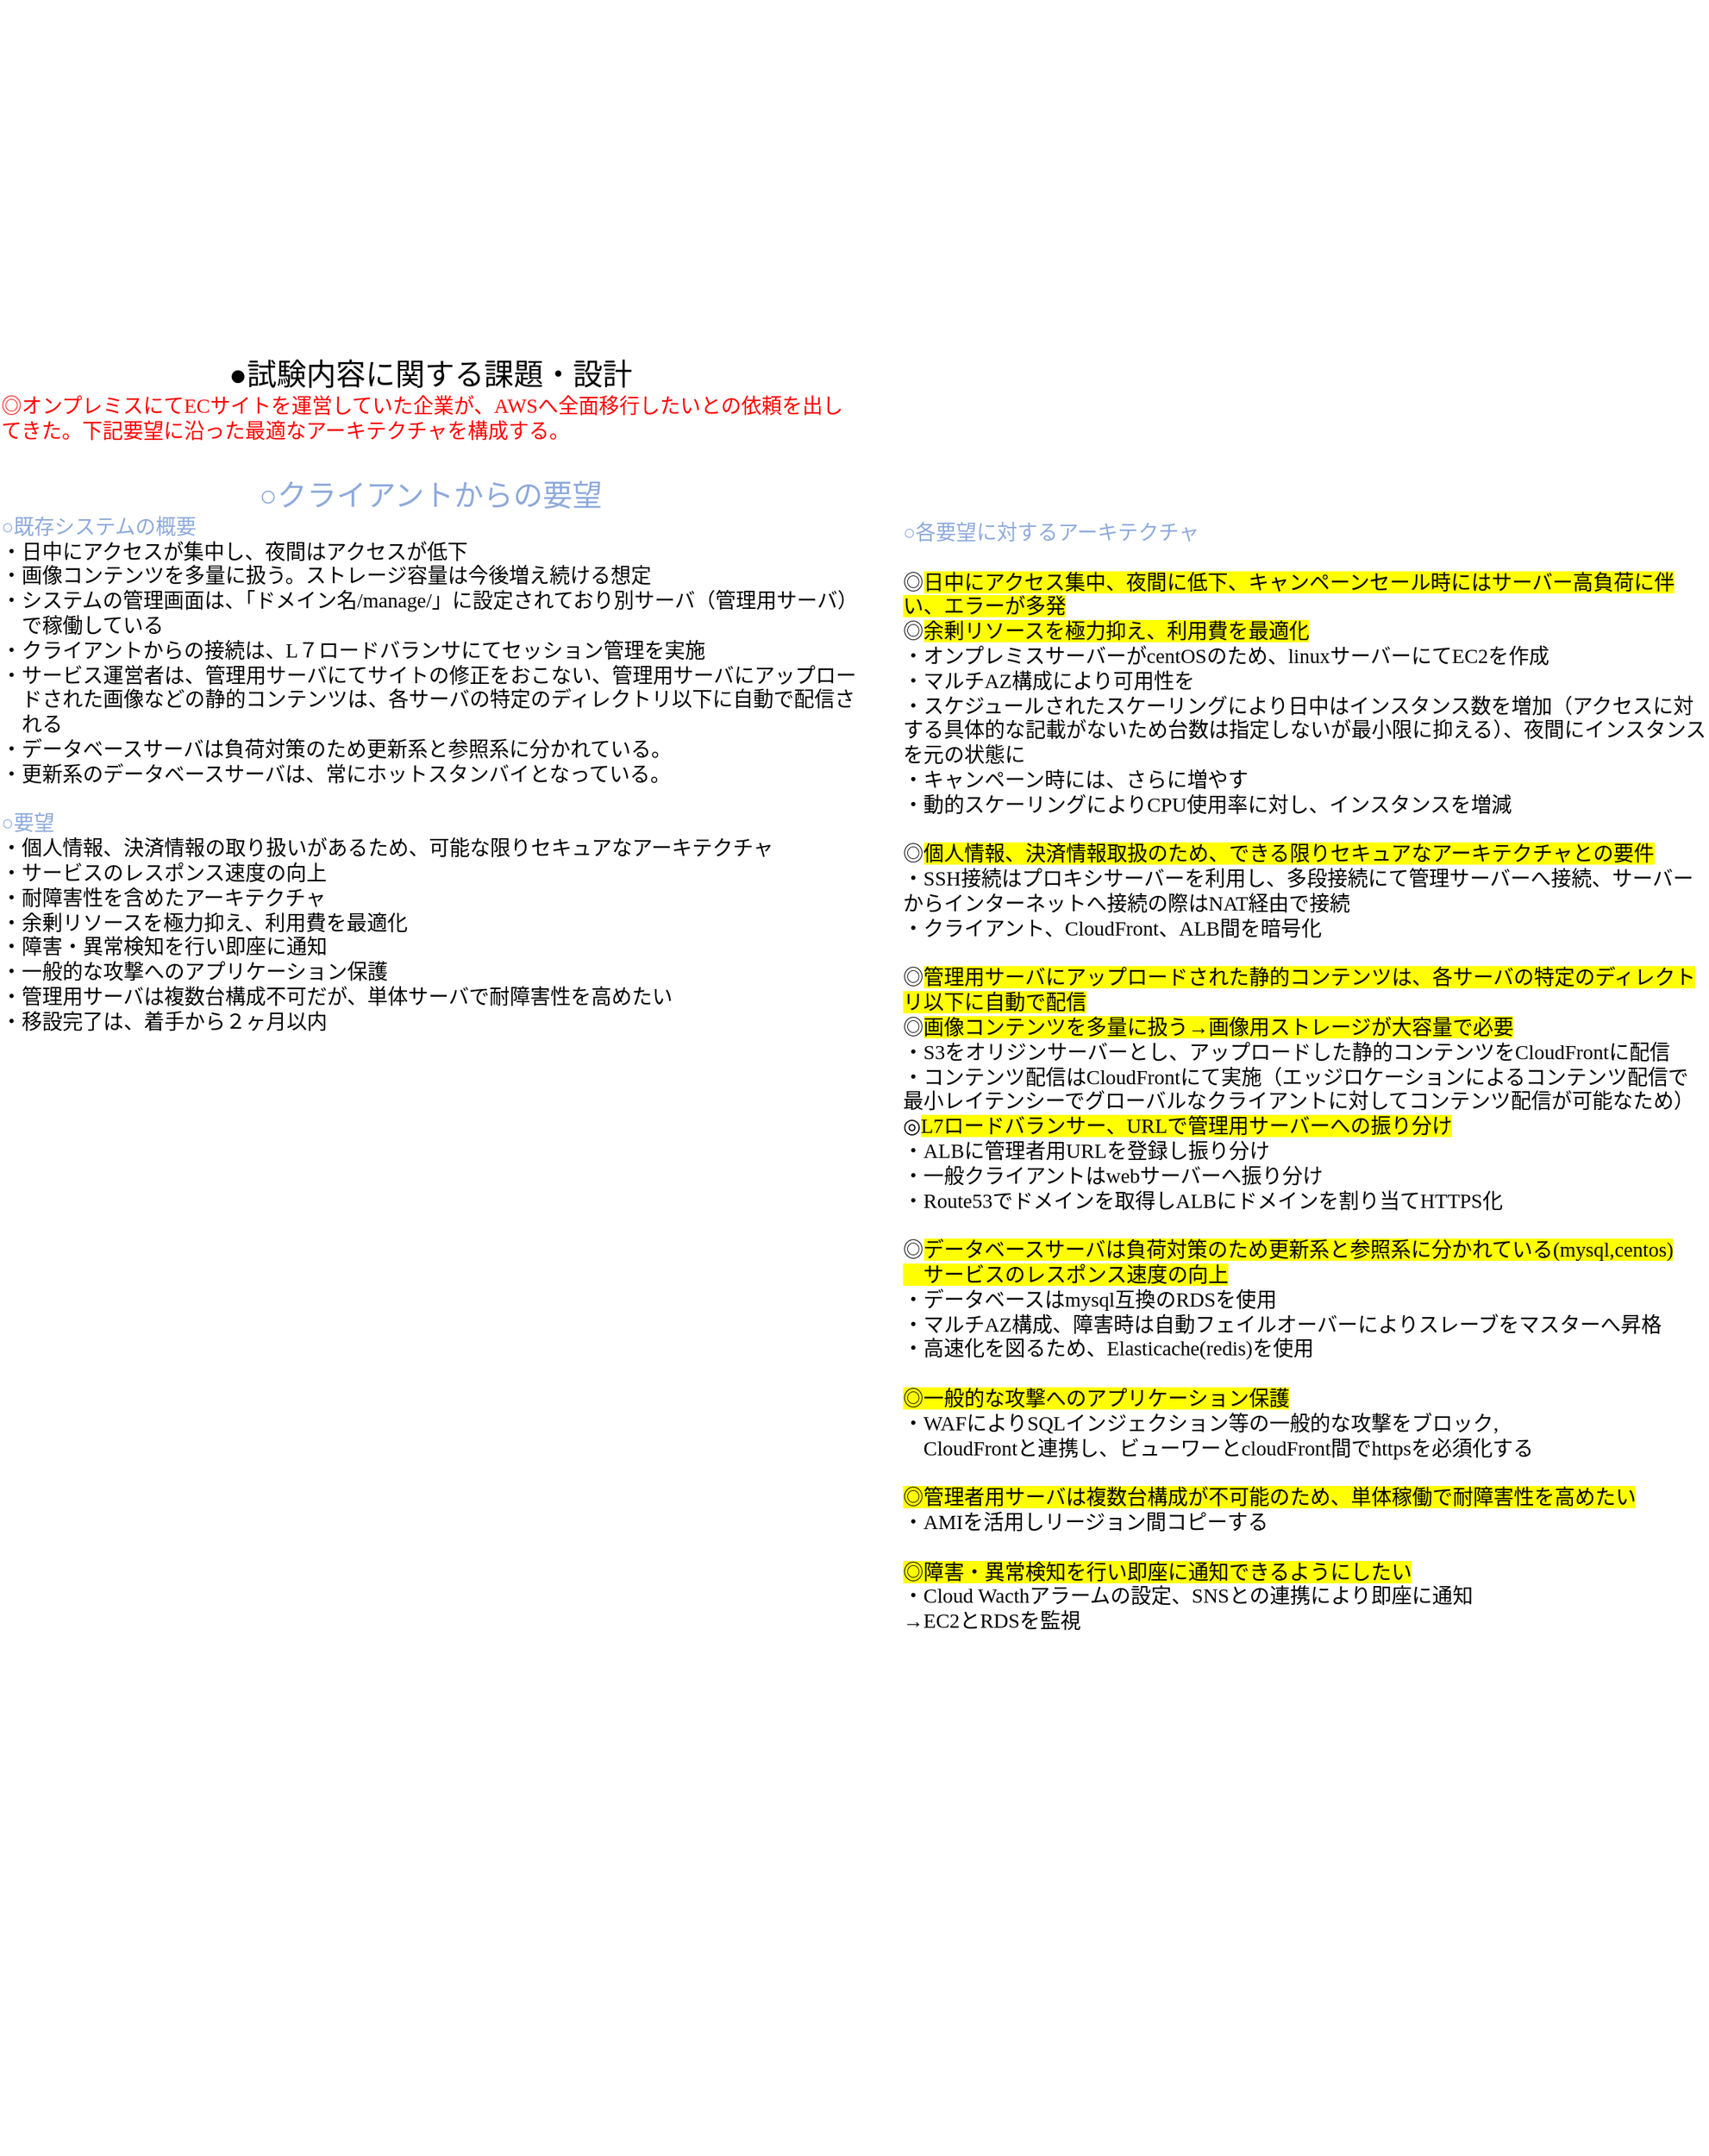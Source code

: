 <mxfile version="20.2.4" type="github">
  <diagram id="kHfTxe5b0bxNyNZ3HCPR" name="ページ1">
    <mxGraphModel dx="1186" dy="2268" grid="0" gridSize="10" guides="1" tooltips="1" connect="1" arrows="1" fold="1" page="1" pageScale="1" pageWidth="1169" pageHeight="827" math="0" shadow="0">
      <root>
        <mxCell id="0" />
        <mxCell id="1" parent="0" />
        <mxCell id="QkEKCxByCvUAj2B9YuyN-1" value="&lt;p style=&quot;margin: 0mm; font-size: 10.5pt; font-family: 游明朝, serif;&quot; align=&quot;center&quot; class=&quot;MsoNormal&quot;&gt;&lt;span style=&quot;font-size: 16pt;&quot;&gt;●試験内容に関する課題・設計&lt;span lang=&quot;EN-US&quot;&gt;&lt;/span&gt;&lt;/span&gt;&lt;/p&gt;&lt;p style=&quot;margin: 0mm; text-align: left; font-size: 10.5pt; font-family: 游明朝, serif;&quot; align=&quot;left&quot; class=&quot;MsoNormal&quot;&gt;&lt;span style=&quot;font-size: 11pt; color: red;&quot;&gt;◎オンプレミスにて&lt;span lang=&quot;EN-US&quot;&gt;EC&lt;/span&gt;サイトを運営していた企業が、&lt;span lang=&quot;EN-US&quot;&gt;AWS&lt;/span&gt;へ全面移行したいとの依頼を出してきた。下記要望に沿った最適なアーキテクチャを構成する。&lt;span lang=&quot;EN-US&quot;&gt;&lt;/span&gt;&lt;/span&gt;&lt;/p&gt;&lt;p style=&quot;margin: 0mm; font-size: 10.5pt; font-family: 游明朝, serif;&quot; align=&quot;center&quot; class=&quot;MsoNormal&quot;&gt;&lt;span style=&quot;font-size: 16pt;&quot; lang=&quot;EN-US&quot;&gt;&amp;nbsp;&lt;/span&gt;&lt;/p&gt;&lt;p style=&quot;margin: 0mm; font-size: 10.5pt; font-family: 游明朝, serif;&quot; align=&quot;center&quot; class=&quot;MsoNormal&quot;&gt;&lt;span style=&quot;font-size: 16pt; color: rgb(142, 170, 219);&quot;&gt;○クライアントからの要望&lt;span lang=&quot;EN-US&quot;&gt;&lt;/span&gt;&lt;/span&gt;&lt;/p&gt;&lt;p style=&quot;margin: 0mm; text-align: left; font-size: 10.5pt; font-family: 游明朝, serif;&quot; align=&quot;left&quot; class=&quot;MsoNormal&quot;&gt;&lt;span style=&quot;font-size: 11pt; color: rgb(142, 170, 219);&quot;&gt;○既存システムの概要&lt;span lang=&quot;EN-US&quot;&gt;&lt;/span&gt;&lt;/span&gt;&lt;/p&gt;&lt;p style=&quot;margin: 0mm; text-align: left; font-size: 10.5pt; font-family: 游明朝, serif;&quot; align=&quot;left&quot; class=&quot;MsoNormal&quot;&gt;&lt;span style=&quot;font-size: 11pt;&quot;&gt;・日中にアクセスが集中し、夜間はアクセスが低下&lt;span lang=&quot;EN-US&quot;&gt;&lt;/span&gt;&lt;/span&gt;&lt;/p&gt;&lt;p style=&quot;margin: 0mm; text-align: left; font-size: 10.5pt; font-family: 游明朝, serif;&quot; align=&quot;left&quot; class=&quot;MsoNormal&quot;&gt;&lt;span style=&quot;font-size: 11pt;&quot;&gt;・画像コンテンツを多量に扱う。ストレージ容量は今後増え続ける想定&lt;span lang=&quot;EN-US&quot;&gt;&lt;/span&gt;&lt;/span&gt;&lt;/p&gt;&lt;p style=&quot;margin: 0mm 0mm 0mm 11pt; text-align: left; font-size: 10.5pt; font-family: 游明朝, serif; text-indent: -11pt;&quot; align=&quot;left&quot; class=&quot;MsoNormal&quot;&gt;&lt;span style=&quot;font-size: 11pt;&quot;&gt;・システムの管理画面は、「ドメイン名&lt;span lang=&quot;EN-US&quot;&gt;/manage/&lt;/span&gt;」に設定されており別サーバ（管理用サーバ）で稼働している&lt;span lang=&quot;EN-US&quot;&gt;&lt;/span&gt;&lt;/span&gt;&lt;/p&gt;&lt;p style=&quot;margin: 0mm; text-align: left; font-size: 10.5pt; font-family: 游明朝, serif;&quot; align=&quot;left&quot; class=&quot;MsoNormal&quot;&gt;&lt;span style=&quot;font-size: 11pt;&quot;&gt;・クライアントからの接続は、&lt;span lang=&quot;EN-US&quot;&gt;L&lt;/span&gt;７ロードバランサにてセッション管理を実施&lt;span lang=&quot;EN-US&quot;&gt;&lt;/span&gt;&lt;/span&gt;&lt;/p&gt;&lt;p style=&quot;margin: 0mm 0mm 0mm 11pt; text-align: left; font-size: 10.5pt; font-family: 游明朝, serif; text-indent: -11pt;&quot; align=&quot;left&quot; class=&quot;MsoNormal&quot;&gt;&lt;span style=&quot;font-size: 11pt;&quot;&gt;・サービス運営者は、管理用サーバにてサイトの修正をおこない、管理用サーバにアップロードされた画像などの静的コンテンツは、各サーバの特定のディレクトリ以下に自動で配信される&lt;span lang=&quot;EN-US&quot;&gt;&lt;/span&gt;&lt;/span&gt;&lt;/p&gt;&lt;p style=&quot;margin: 0mm; text-align: left; font-size: 10.5pt; font-family: 游明朝, serif;&quot; align=&quot;left&quot; class=&quot;MsoNormal&quot;&gt;&lt;span style=&quot;font-size: 11pt;&quot;&gt;・データベースサーバは負荷対策のため更新系と参照系に分かれている。&lt;span lang=&quot;EN-US&quot;&gt;&lt;/span&gt;&lt;/span&gt;&lt;/p&gt;&lt;p style=&quot;margin: 0mm 0mm 0mm 11pt; text-align: left; font-size: 10.5pt; font-family: 游明朝, serif; text-indent: -11pt;&quot; align=&quot;left&quot; class=&quot;MsoNormal&quot;&gt;&lt;span style=&quot;font-size: 11pt;&quot;&gt;・更新系のデータベースサーバは、常にホットスタンバイとなっている。&lt;span lang=&quot;EN-US&quot;&gt;&lt;/span&gt;&lt;/span&gt;&lt;/p&gt;&lt;p style=&quot;margin: 0mm 0mm 0mm 11pt; text-align: left; font-size: 10.5pt; font-family: 游明朝, serif; text-indent: -11pt;&quot; align=&quot;left&quot; class=&quot;MsoNormal&quot;&gt;&lt;span style=&quot;font-size: 11pt;&quot; lang=&quot;EN-US&quot;&gt;&amp;nbsp;&lt;/span&gt;&lt;/p&gt;&lt;p style=&quot;margin: 0mm 0mm 0mm 11pt; text-align: left; font-size: 10.5pt; font-family: 游明朝, serif; text-indent: -11pt;&quot; align=&quot;left&quot; class=&quot;MsoNormal&quot;&gt;&lt;span style=&quot;font-size: 11pt; color: rgb(142, 170, 219);&quot;&gt;○要望&lt;span lang=&quot;EN-US&quot;&gt;&lt;/span&gt;&lt;/span&gt;&lt;/p&gt;&lt;p style=&quot;margin: 0mm; text-align: left; font-size: 10.5pt; font-family: 游明朝, serif;&quot; align=&quot;left&quot; class=&quot;MsoNormal&quot;&gt;&lt;span style=&quot;font-size: 11pt;&quot;&gt;・個人情報、決済情報の取り扱いがあるため、可能な限りセキュアなアーキテクチャ&lt;span lang=&quot;EN-US&quot;&gt;&lt;/span&gt;&lt;/span&gt;&lt;/p&gt;&lt;p style=&quot;margin: 0mm; text-align: left; font-size: 10.5pt; font-family: 游明朝, serif;&quot; align=&quot;left&quot; class=&quot;MsoNormal&quot;&gt;&lt;span style=&quot;font-size: 11pt;&quot;&gt;・サービスのレスポンス速度の向上&lt;span lang=&quot;EN-US&quot;&gt;&lt;/span&gt;&lt;/span&gt;&lt;/p&gt;&lt;p style=&quot;margin: 0mm; text-align: left; font-size: 10.5pt; font-family: 游明朝, serif;&quot; align=&quot;left&quot; class=&quot;MsoNormal&quot;&gt;&lt;span style=&quot;font-size: 11pt;&quot;&gt;・耐障害性を含めたアーキテクチャ&lt;span lang=&quot;EN-US&quot;&gt;&lt;/span&gt;&lt;/span&gt;&lt;/p&gt;&lt;p style=&quot;margin: 0mm; text-align: left; font-size: 10.5pt; font-family: 游明朝, serif;&quot; align=&quot;left&quot; class=&quot;MsoNormal&quot;&gt;&lt;span style=&quot;font-size: 11pt;&quot;&gt;・余剰リソースを極力抑え、利用費を最適化&lt;span lang=&quot;EN-US&quot;&gt;&lt;/span&gt;&lt;/span&gt;&lt;/p&gt;&lt;p style=&quot;margin: 0mm; text-align: left; font-size: 10.5pt; font-family: 游明朝, serif;&quot; align=&quot;left&quot; class=&quot;MsoNormal&quot;&gt;&lt;span style=&quot;font-size: 11pt;&quot;&gt;・障害・異常検知を行い即座に通知&lt;span lang=&quot;EN-US&quot;&gt;&lt;/span&gt;&lt;/span&gt;&lt;/p&gt;&lt;p style=&quot;margin: 0mm; text-align: left; font-size: 10.5pt; font-family: 游明朝, serif;&quot; align=&quot;left&quot; class=&quot;MsoNormal&quot;&gt;&lt;span style=&quot;font-size: 11pt;&quot;&gt;・一般的な攻撃へのアプリケーション保護&lt;span lang=&quot;EN-US&quot;&gt;&lt;/span&gt;&lt;/span&gt;&lt;/p&gt;&lt;p style=&quot;margin: 0mm; text-align: left; font-size: 10.5pt; font-family: 游明朝, serif;&quot; align=&quot;left&quot; class=&quot;MsoNormal&quot;&gt;&lt;span style=&quot;font-size: 11pt;&quot;&gt;・管理用サーバは複数台構成不可だが、単体サーバで耐障害性を高めたい&lt;span lang=&quot;EN-US&quot;&gt;&lt;/span&gt;&lt;/span&gt;&lt;/p&gt;&lt;p style=&quot;margin: 0mm; text-align: left; font-size: 10.5pt; font-family: 游明朝, serif;&quot; align=&quot;left&quot; class=&quot;MsoNormal&quot;&gt;&lt;span style=&quot;font-size: 11pt;&quot;&gt;・移設完了は、着手から２ヶ月以内&lt;span lang=&quot;EN-US&quot;&gt;&lt;/span&gt;&lt;/span&gt;&lt;/p&gt;" style="text;html=1;strokeColor=none;fillColor=none;align=center;verticalAlign=middle;whiteSpace=wrap;rounded=0;" vertex="1" parent="1">
          <mxGeometry x="49" y="-742" width="620" height="500" as="geometry" />
        </mxCell>
        <mxCell id="QkEKCxByCvUAj2B9YuyN-3" value="&lt;p style=&quot;margin: 0mm; text-align: left; font-size: 10.5pt; font-family: 游明朝, serif;&quot; align=&quot;left&quot; class=&quot;MsoNormal&quot;&gt;&lt;span style=&quot;font-size: 11pt; color: rgb(142, 170, 219);&quot;&gt;○各要望に対するアーキテクチャ&lt;span lang=&quot;EN-US&quot;&gt;&lt;/span&gt;&lt;/span&gt;&lt;/p&gt;&lt;p style=&quot;margin: 0mm; text-align: left; font-size: 10.5pt; font-family: 游明朝, serif;&quot; align=&quot;left&quot; class=&quot;MsoNormal&quot;&gt;&lt;span style=&quot;font-size: 11pt;&quot; lang=&quot;EN-US&quot;&gt;&amp;nbsp;&lt;/span&gt;&lt;/p&gt;&lt;p style=&quot;margin: 0mm; text-align: left; font-size: 10.5pt; font-family: 游明朝, serif;&quot; align=&quot;left&quot; class=&quot;MsoNormal&quot;&gt;&lt;span style=&quot;font-size: 11pt;&quot;&gt;◎&lt;span style=&quot;background: yellow;&quot;&gt;日中にアクセス集中、夜間に低下、キャンペーンセール時にはサーバー高負荷に伴い、エラーが多発&lt;/span&gt;&lt;span lang=&quot;EN-US&quot;&gt;&lt;/span&gt;&lt;/span&gt;&lt;/p&gt;&lt;p style=&quot;margin: 0mm; text-align: left; font-size: 10.5pt; font-family: 游明朝, serif;&quot; align=&quot;left&quot; class=&quot;MsoNormal&quot;&gt;&lt;span style=&quot;font-size: 11pt;&quot;&gt;◎&lt;span style=&quot;background: yellow;&quot;&gt;余剰リソースを極力抑え、利用費を最適化&lt;/span&gt;&lt;span lang=&quot;EN-US&quot;&gt;&lt;/span&gt;&lt;/span&gt;&lt;/p&gt;&lt;p style=&quot;margin: 0mm; text-align: left; font-size: 10.5pt; font-family: 游明朝, serif;&quot; align=&quot;left&quot; class=&quot;MsoNormal&quot;&gt;&lt;span style=&quot;font-size: 11pt;&quot;&gt;・オンプレミスサーバーが&lt;span lang=&quot;EN-US&quot;&gt;centOS&lt;/span&gt;のため、&lt;span lang=&quot;EN-US&quot;&gt;linux&lt;/span&gt;サーバーにて&lt;span lang=&quot;EN-US&quot;&gt;EC2&lt;/span&gt;を作成&lt;span lang=&quot;EN-US&quot;&gt;&lt;/span&gt;&lt;/span&gt;&lt;/p&gt;&lt;p style=&quot;margin: 0mm; text-align: left; font-size: 10.5pt; font-family: 游明朝, serif;&quot; align=&quot;left&quot; class=&quot;MsoNormal&quot;&gt;&lt;span style=&quot;font-size: 11pt;&quot;&gt;・マルチ&lt;span lang=&quot;EN-US&quot;&gt;AZ&lt;/span&gt;構成により可用性を&lt;span lang=&quot;EN-US&quot;&gt;&lt;/span&gt;&lt;/span&gt;&lt;/p&gt;&lt;p style=&quot;margin: 0mm; text-align: left; font-size: 10.5pt; font-family: 游明朝, serif;&quot; align=&quot;left&quot; class=&quot;MsoNormal&quot;&gt;&lt;span style=&quot;font-size: 11pt;&quot;&gt;・スケジュールされたスケーリングにより日中はインスタンス数を増加（アクセスに対する具体的な記載がないため台数は指定しないが最小限に抑える）、夜間にインスタンスを元の状態に&lt;span lang=&quot;EN-US&quot;&gt;&lt;/span&gt;&lt;/span&gt;&lt;/p&gt;&lt;p style=&quot;margin: 0mm; text-align: left; font-size: 10.5pt; font-family: 游明朝, serif;&quot; align=&quot;left&quot; class=&quot;MsoNormal&quot;&gt;&lt;span style=&quot;font-size: 11pt;&quot;&gt;・キャンペーン時には、さらに増やす&lt;span lang=&quot;EN-US&quot;&gt;&lt;/span&gt;&lt;/span&gt;&lt;/p&gt;&lt;p style=&quot;margin: 0mm; text-align: left; font-size: 10.5pt; font-family: 游明朝, serif;&quot; align=&quot;left&quot; class=&quot;MsoNormal&quot;&gt;&lt;span style=&quot;font-size: 11pt;&quot;&gt;・動的スケーリングにより&lt;span lang=&quot;EN-US&quot;&gt;CPU&lt;/span&gt;使用率に対し、インスタンスを増減&lt;span lang=&quot;EN-US&quot;&gt;&lt;/span&gt;&lt;/span&gt;&lt;/p&gt;&lt;p style=&quot;margin: 0mm; text-align: left; font-size: 10.5pt; font-family: 游明朝, serif;&quot; align=&quot;left&quot; class=&quot;MsoNormal&quot;&gt;&lt;span style=&quot;font-size: 11pt;&quot; lang=&quot;EN-US&quot;&gt;&amp;nbsp;&lt;/span&gt;&lt;/p&gt;&lt;p style=&quot;margin: 0mm; text-align: left; font-size: 10.5pt; font-family: 游明朝, serif;&quot; align=&quot;left&quot; class=&quot;MsoNormal&quot;&gt;&lt;span style=&quot;font-size: 11pt;&quot;&gt;◎&lt;span style=&quot;background: yellow;&quot;&gt;個人情報、決済情報取扱のため、できる限りセキュアなアーキテクチャとの要件&lt;/span&gt;&lt;span lang=&quot;EN-US&quot;&gt;&lt;/span&gt;&lt;/span&gt;&lt;/p&gt;&lt;p style=&quot;margin: 0mm; text-align: left; font-size: 10.5pt; font-family: 游明朝, serif;&quot; align=&quot;left&quot; class=&quot;MsoNormal&quot;&gt;&lt;span style=&quot;font-size: 11pt;&quot;&gt;・&lt;span lang=&quot;EN-US&quot;&gt;SSH&lt;/span&gt;接続はプロキシサーバーを利用し、多段接続にて管理サーバーへ接続、サーバーからインターネットへ接続の際は&lt;span lang=&quot;EN-US&quot;&gt;NAT&lt;/span&gt;経由で接続&lt;span lang=&quot;EN-US&quot;&gt;&lt;/span&gt;&lt;/span&gt;&lt;/p&gt;&lt;p style=&quot;margin: 0mm; text-align: left; font-size: 10.5pt; font-family: 游明朝, serif;&quot; align=&quot;left&quot; class=&quot;MsoNormal&quot;&gt;&lt;span style=&quot;font-size: 11pt;&quot;&gt;・クライアント、&lt;span lang=&quot;EN-US&quot;&gt;CloudFront&lt;/span&gt;、&lt;span lang=&quot;EN-US&quot;&gt;ALB&lt;/span&gt;間を暗号化&lt;span lang=&quot;EN-US&quot;&gt;&lt;/span&gt;&lt;/span&gt;&lt;/p&gt;&lt;p style=&quot;margin: 0mm; text-align: left; font-size: 10.5pt; font-family: 游明朝, serif;&quot; align=&quot;left&quot; class=&quot;MsoNormal&quot;&gt;&lt;span style=&quot;font-size: 11pt;&quot; lang=&quot;EN-US&quot;&gt;&amp;nbsp;&lt;/span&gt;&lt;/p&gt;&lt;p style=&quot;margin: 0mm; text-align: left; font-size: 10.5pt; font-family: 游明朝, serif;&quot; align=&quot;left&quot; class=&quot;MsoNormal&quot;&gt;&lt;span style=&quot;font-size: 11pt;&quot;&gt;◎&lt;span style=&quot;background: yellow;&quot;&gt;管理用サーバにアップロードされた静的コンテンツは、各サーバの特定のディレクトリ以下に自動で配信&lt;span lang=&quot;EN-US&quot;&gt;&lt;/span&gt;&lt;/span&gt;&lt;/span&gt;&lt;/p&gt;&lt;p style=&quot;margin: 0mm; text-align: left; font-size: 10.5pt; font-family: 游明朝, serif;&quot; align=&quot;left&quot; class=&quot;MsoNormal&quot;&gt;&lt;span style=&quot;font-size: 11pt;&quot;&gt;◎&lt;span style=&quot;background: yellow;&quot;&gt;画像コンテンツを多量に扱う→画像用ストレージが大容量で必要&lt;span lang=&quot;EN-US&quot;&gt;&lt;/span&gt;&lt;/span&gt;&lt;/span&gt;&lt;/p&gt;&lt;p style=&quot;margin: 0mm 0mm 0mm 5.5pt; text-align: left; font-size: 10.5pt; font-family: 游明朝, serif; text-indent: -5.5pt;&quot; align=&quot;left&quot; class=&quot;MsoNormal&quot;&gt;&lt;span style=&quot;font-size: 11pt;&quot;&gt;・&lt;span lang=&quot;EN-US&quot;&gt;S3&lt;/span&gt;をオリジンサーバーとし、アップロードした静的コンテンツを&lt;span lang=&quot;EN-US&quot;&gt;CloudFront&lt;/span&gt;に配信&lt;span lang=&quot;EN-US&quot;&gt;&lt;/span&gt;&lt;/span&gt;&lt;/p&gt;&lt;p style=&quot;margin: 0mm; text-align: left; font-size: 10.5pt; font-family: 游明朝, serif;&quot; align=&quot;left&quot; class=&quot;MsoNormal&quot;&gt;&lt;span style=&quot;font-size: 11pt;&quot;&gt;・コンテンツ配信は&lt;span lang=&quot;EN-US&quot;&gt;CloudFront&lt;/span&gt;にて実施（エッジロケーションによるコンテンツ配信で最小レイテンシーでグローバルなクライアントに対してコンテンツ配信が可能なため）&lt;span lang=&quot;EN-US&quot;&gt;&lt;/span&gt;&lt;/span&gt;&lt;/p&gt;&lt;p style=&quot;margin: 0mm; text-align: left; font-size: 10.5pt; font-family: 游明朝, serif;&quot; align=&quot;left&quot; class=&quot;MsoNormal&quot;&gt;&lt;span style=&quot;font-size: 11pt;&quot;&gt;◎&lt;span style=&quot;background: yellow;&quot; lang=&quot;EN-US&quot;&gt;L7&lt;/span&gt;&lt;span style=&quot;background: yellow;&quot;&gt;ロードバランサー、&lt;span lang=&quot;EN-US&quot;&gt;URL&lt;/span&gt;で管理用サーバーへの振り分け&lt;/span&gt;&lt;span lang=&quot;EN-US&quot;&gt;&lt;/span&gt;&lt;/span&gt;&lt;/p&gt;&lt;p style=&quot;margin: 0mm; text-align: left; font-size: 10.5pt; font-family: 游明朝, serif;&quot; align=&quot;left&quot; class=&quot;MsoNormal&quot;&gt;&lt;span style=&quot;font-size: 11pt;&quot;&gt;・&lt;span lang=&quot;EN-US&quot;&gt;ALB&lt;/span&gt;に管理者用&lt;span lang=&quot;EN-US&quot;&gt;URL&lt;/span&gt;を登録し振り分け&lt;span lang=&quot;EN-US&quot;&gt;&lt;/span&gt;&lt;/span&gt;&lt;/p&gt;&lt;p style=&quot;margin: 0mm; text-align: left; font-size: 10.5pt; font-family: 游明朝, serif;&quot; align=&quot;left&quot; class=&quot;MsoNormal&quot;&gt;&lt;span style=&quot;font-size: 11pt;&quot;&gt;・一般クライアントは&lt;span lang=&quot;EN-US&quot;&gt;web&lt;/span&gt;サーバーへ振り分け&lt;span lang=&quot;EN-US&quot;&gt;&lt;/span&gt;&lt;/span&gt;&lt;/p&gt;&lt;p style=&quot;margin: 0mm; text-align: left; font-size: 10.5pt; font-family: 游明朝, serif;&quot; align=&quot;left&quot; class=&quot;MsoNormal&quot;&gt;&lt;span style=&quot;font-size: 11pt;&quot;&gt;・&lt;span lang=&quot;EN-US&quot;&gt;Route53&lt;/span&gt;でドメインを取得し&lt;span lang=&quot;EN-US&quot;&gt;ALB&lt;/span&gt;にドメインを割り当て&lt;span lang=&quot;EN-US&quot;&gt;HTTPS&lt;/span&gt;化&lt;span lang=&quot;EN-US&quot;&gt;&lt;/span&gt;&lt;/span&gt;&lt;/p&gt;&lt;p style=&quot;margin: 0mm; text-align: left; font-size: 10.5pt; font-family: 游明朝, serif;&quot; align=&quot;left&quot; class=&quot;MsoNormal&quot;&gt;&lt;span style=&quot;font-size: 11pt;&quot; lang=&quot;EN-US&quot;&gt;&amp;nbsp;&lt;/span&gt;&lt;/p&gt;&lt;p style=&quot;margin: 0mm; text-align: left; font-size: 10.5pt; font-family: 游明朝, serif;&quot; align=&quot;left&quot; class=&quot;MsoNormal&quot;&gt;&lt;span style=&quot;font-size: 11pt;&quot;&gt;◎&lt;span style=&quot;background: yellow;&quot;&gt;データベースサーバは負荷対策のため更新系と参照系に分かれている&lt;span lang=&quot;EN-US&quot;&gt;(mysql,centos)&lt;/span&gt;&lt;/span&gt;&lt;/span&gt;&lt;/p&gt;&lt;p style=&quot;margin: 0mm; text-align: left; font-size: 10.5pt; font-family: 游明朝, serif;&quot; align=&quot;left&quot; class=&quot;MsoNormal&quot;&gt;&lt;span style=&quot;font-size: 11pt; background: yellow;&quot;&gt;　サービスのレスポンス速度の向上&lt;span lang=&quot;EN-US&quot;&gt;&lt;/span&gt;&lt;/span&gt;&lt;/p&gt;&lt;p style=&quot;margin: 0mm; text-align: left; font-size: 10.5pt; font-family: 游明朝, serif;&quot; align=&quot;left&quot; class=&quot;MsoNormal&quot;&gt;&lt;span style=&quot;font-size: 11pt;&quot;&gt;・データベースは&lt;span lang=&quot;EN-US&quot;&gt;mysql&lt;/span&gt;互換の&lt;span lang=&quot;EN-US&quot;&gt;RDS&lt;/span&gt;を使用&lt;span lang=&quot;EN-US&quot;&gt;&lt;/span&gt;&lt;/span&gt;&lt;/p&gt;&lt;p style=&quot;margin: 0mm; text-align: left; font-size: 10.5pt; font-family: 游明朝, serif;&quot; align=&quot;left&quot; class=&quot;MsoNormal&quot;&gt;&lt;span style=&quot;font-size: 11pt;&quot;&gt;・マルチ&lt;span lang=&quot;EN-US&quot;&gt;AZ&lt;/span&gt;構成、障害時は自動フェイルオーバーによりスレーブをマスターへ昇格&lt;span lang=&quot;EN-US&quot;&gt;&lt;/span&gt;&lt;/span&gt;&lt;/p&gt;&lt;p style=&quot;margin: 0mm; text-align: left; font-size: 10.5pt; font-family: 游明朝, serif;&quot; align=&quot;left&quot; class=&quot;MsoNormal&quot;&gt;&lt;span style=&quot;font-size: 11pt;&quot;&gt;・高速化を図るため、&lt;span lang=&quot;EN-US&quot;&gt;Elasticache(redis)&lt;/span&gt;を使用&lt;span lang=&quot;EN-US&quot;&gt;&lt;/span&gt;&lt;/span&gt;&lt;/p&gt;&lt;p style=&quot;margin: 0mm; text-align: left; font-size: 10.5pt; font-family: 游明朝, serif;&quot; align=&quot;left&quot; class=&quot;MsoNormal&quot;&gt;&lt;span style=&quot;font-size: 11pt;&quot; lang=&quot;EN-US&quot;&gt;&amp;nbsp;&lt;/span&gt;&lt;/p&gt;&lt;p style=&quot;margin: 0mm; text-align: left; font-size: 10.5pt; font-family: 游明朝, serif;&quot; align=&quot;left&quot; class=&quot;MsoNormal&quot;&gt;&lt;span style=&quot;font-size: 11pt; background: yellow;&quot;&gt;◎一般的な攻撃へのアプリケーション保護&lt;/span&gt;&lt;span style=&quot;font-size: 11pt;&quot; lang=&quot;EN-US&quot;&gt;&lt;/span&gt;&lt;/p&gt;&lt;p style=&quot;margin: 0mm; text-align: left; font-size: 10.5pt; font-family: 游明朝, serif;&quot; align=&quot;left&quot; class=&quot;MsoNormal&quot;&gt;&lt;span style=&quot;font-size: 11pt;&quot;&gt;・&lt;span lang=&quot;EN-US&quot;&gt;WAF&lt;/span&gt;により&lt;span lang=&quot;EN-US&quot;&gt;SQL&lt;/span&gt;インジェクション等の一般的な攻撃をブロック&lt;span lang=&quot;EN-US&quot;&gt;,&lt;/span&gt;&lt;/span&gt;&lt;/p&gt;&lt;p style=&quot;margin: 0mm; text-align: left; font-size: 10.5pt; font-family: 游明朝, serif;&quot; align=&quot;left&quot; class=&quot;MsoNormal&quot;&gt;&lt;span style=&quot;font-size: 11pt;&quot;&gt;　&lt;span lang=&quot;EN-US&quot;&gt;CloudFront&lt;/span&gt;と連携し、ビューワーと&lt;span lang=&quot;EN-US&quot;&gt;cloudFront&lt;/span&gt;間で&lt;span lang=&quot;EN-US&quot;&gt;https&lt;/span&gt;を必須化する&lt;span lang=&quot;EN-US&quot;&gt;&lt;/span&gt;&lt;/span&gt;&lt;/p&gt;&lt;p style=&quot;margin: 0mm; text-align: left; font-size: 10.5pt; font-family: 游明朝, serif;&quot; align=&quot;left&quot; class=&quot;MsoNormal&quot;&gt;&lt;span style=&quot;font-size: 11pt;&quot; lang=&quot;EN-US&quot;&gt;&amp;nbsp;&lt;/span&gt;&lt;/p&gt;&lt;p style=&quot;margin: 0mm; text-align: left; font-size: 10.5pt; font-family: 游明朝, serif;&quot; align=&quot;left&quot; class=&quot;MsoNormal&quot;&gt;&lt;span style=&quot;font-size: 11pt; background: yellow;&quot;&gt;◎管理者用サーバは複数台構成が不可能のため、単体稼働で耐障害性を高めたい&lt;/span&gt;&lt;span style=&quot;font-size: 11pt;&quot; lang=&quot;EN-US&quot;&gt;&lt;/span&gt;&lt;/p&gt;&lt;p style=&quot;margin: 0mm; text-align: left; font-size: 10.5pt; font-family: 游明朝, serif;&quot; align=&quot;left&quot; class=&quot;MsoNormal&quot;&gt;&lt;span style=&quot;font-size: 11pt;&quot;&gt;・&lt;span lang=&quot;EN-US&quot;&gt;AMI&lt;/span&gt;を活用しリージョン間コピーする&lt;span lang=&quot;EN-US&quot;&gt;&lt;/span&gt;&lt;/span&gt;&lt;/p&gt;&lt;p style=&quot;margin: 0mm; text-align: left; font-size: 10.5pt; font-family: 游明朝, serif;&quot; align=&quot;left&quot; class=&quot;MsoNormal&quot;&gt;&lt;span style=&quot;font-size: 11pt;&quot; lang=&quot;EN-US&quot;&gt;&amp;nbsp;&lt;/span&gt;&lt;/p&gt;&lt;p style=&quot;margin: 0mm; text-align: left; font-size: 10.5pt; font-family: 游明朝, serif;&quot; align=&quot;left&quot; class=&quot;MsoNormal&quot;&gt;&lt;span style=&quot;font-size: 11pt; background: yellow;&quot;&gt;◎障害・異常検知を行い即座に通知できるようにしたい&lt;/span&gt;&lt;span style=&quot;font-size: 11pt;&quot; lang=&quot;EN-US&quot;&gt;&lt;/span&gt;&lt;/p&gt;&lt;p style=&quot;margin: 0mm; text-align: left; font-size: 10.5pt; font-family: 游明朝, serif;&quot; align=&quot;left&quot; class=&quot;MsoNormal&quot;&gt;&lt;span style=&quot;font-size: 11pt;&quot;&gt;・&lt;span lang=&quot;EN-US&quot;&gt;Cloud Wacth&lt;/span&gt;アラームの設定、&lt;span lang=&quot;EN-US&quot;&gt;SNS&lt;/span&gt;との連携により即座に通知&lt;span lang=&quot;EN-US&quot;&gt;&lt;/span&gt;&lt;/span&gt;&lt;/p&gt;&lt;p style=&quot;margin: 0mm; text-align: left; font-size: 10.5pt; font-family: 游明朝, serif;&quot; align=&quot;left&quot; class=&quot;MsoNormal&quot;&gt;&lt;span style=&quot;font-size: 11pt;&quot;&gt;→&lt;span lang=&quot;EN-US&quot;&gt;EC2&lt;/span&gt;と&lt;span lang=&quot;EN-US&quot;&gt;RDS&lt;/span&gt;を監視&lt;span lang=&quot;EN-US&quot;&gt;&lt;/span&gt;&lt;/span&gt;&lt;/p&gt;" style="text;html=1;strokeColor=none;fillColor=none;align=center;verticalAlign=middle;whiteSpace=wrap;rounded=0;" vertex="1" parent="1">
          <mxGeometry x="698" y="-993" width="580" height="1550" as="geometry" />
        </mxCell>
      </root>
    </mxGraphModel>
  </diagram>
</mxfile>
